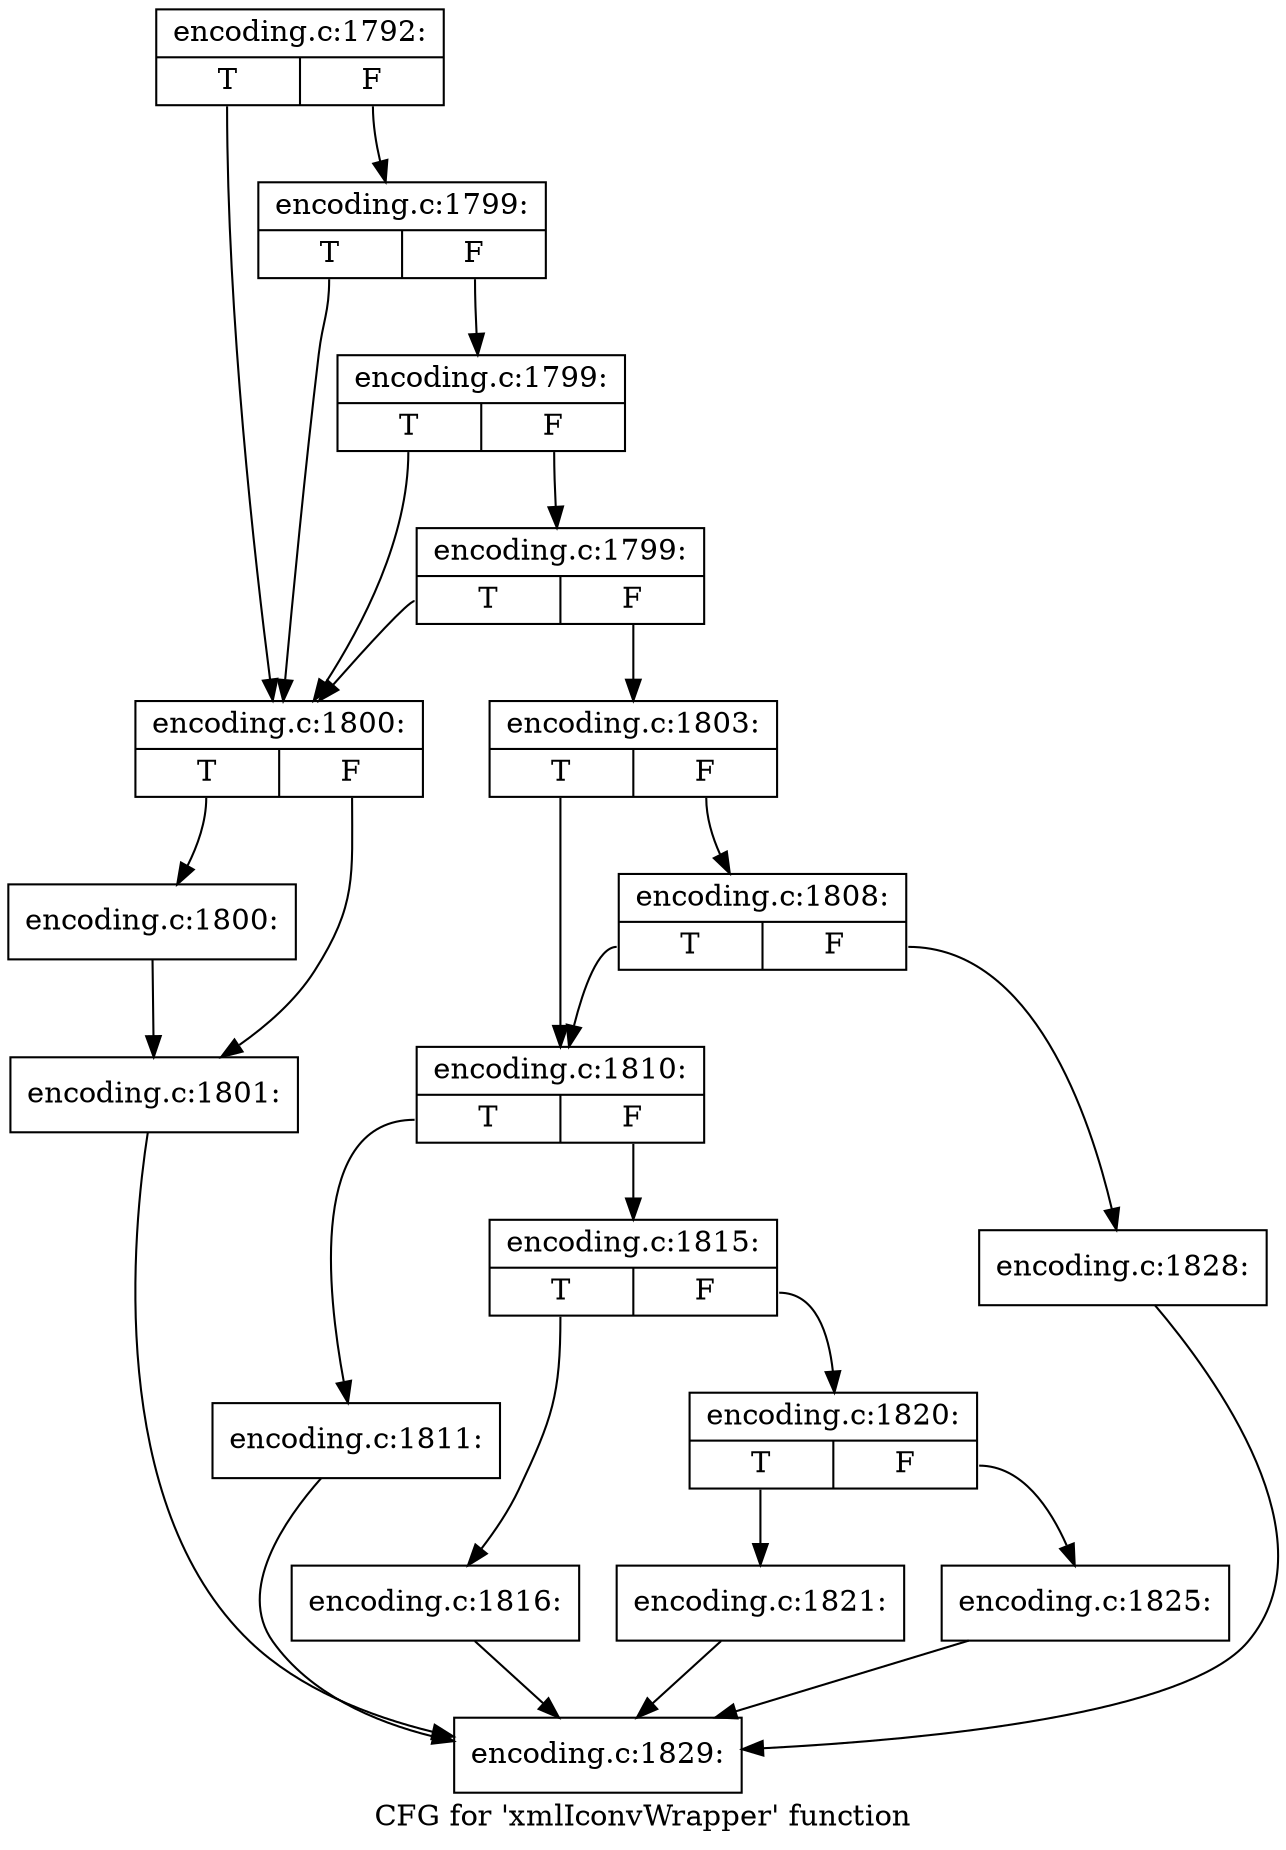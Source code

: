 digraph "CFG for 'xmlIconvWrapper' function" {
	label="CFG for 'xmlIconvWrapper' function";

	Node0x48146d0 [shape=record,label="{encoding.c:1792:|{<s0>T|<s1>F}}"];
	Node0x48146d0:s0 -> Node0x4816cd0;
	Node0x48146d0:s1 -> Node0x4816e70;
	Node0x4816e70 [shape=record,label="{encoding.c:1799:|{<s0>T|<s1>F}}"];
	Node0x4816e70:s0 -> Node0x4816cd0;
	Node0x4816e70:s1 -> Node0x4816df0;
	Node0x4816df0 [shape=record,label="{encoding.c:1799:|{<s0>T|<s1>F}}"];
	Node0x4816df0:s0 -> Node0x4816cd0;
	Node0x4816df0:s1 -> Node0x4816d70;
	Node0x4816d70 [shape=record,label="{encoding.c:1799:|{<s0>T|<s1>F}}"];
	Node0x4816d70:s0 -> Node0x4816cd0;
	Node0x4816d70:s1 -> Node0x4816d20;
	Node0x4816cd0 [shape=record,label="{encoding.c:1800:|{<s0>T|<s1>F}}"];
	Node0x4816cd0:s0 -> Node0x4817860;
	Node0x4816cd0:s1 -> Node0x48178b0;
	Node0x4817860 [shape=record,label="{encoding.c:1800:}"];
	Node0x4817860 -> Node0x48178b0;
	Node0x48178b0 [shape=record,label="{encoding.c:1801:}"];
	Node0x48178b0 -> Node0x4815180;
	Node0x4816d20 [shape=record,label="{encoding.c:1803:|{<s0>T|<s1>F}}"];
	Node0x4816d20:s0 -> Node0x4818d50;
	Node0x4816d20:s1 -> Node0x4819850;
	Node0x4819850 [shape=record,label="{encoding.c:1808:|{<s0>T|<s1>F}}"];
	Node0x4819850:s0 -> Node0x4818d50;
	Node0x4819850:s1 -> Node0x4819800;
	Node0x4818d50 [shape=record,label="{encoding.c:1810:|{<s0>T|<s1>F}}"];
	Node0x4818d50:s0 -> Node0x4819df0;
	Node0x4818d50:s1 -> Node0x4819e90;
	Node0x4819df0 [shape=record,label="{encoding.c:1811:}"];
	Node0x4819df0 -> Node0x4815180;
	Node0x4819e90 [shape=record,label="{encoding.c:1815:|{<s0>T|<s1>F}}"];
	Node0x4819e90:s0 -> Node0x481b310;
	Node0x4819e90:s1 -> Node0x481b960;
	Node0x481b310 [shape=record,label="{encoding.c:1816:}"];
	Node0x481b310 -> Node0x4815180;
	Node0x481b960 [shape=record,label="{encoding.c:1820:|{<s0>T|<s1>F}}"];
	Node0x481b960:s0 -> Node0x481bd00;
	Node0x481b960:s1 -> Node0x481bda0;
	Node0x481bd00 [shape=record,label="{encoding.c:1821:}"];
	Node0x481bd00 -> Node0x4815180;
	Node0x481bda0 [shape=record,label="{encoding.c:1825:}"];
	Node0x481bda0 -> Node0x4815180;
	Node0x4819800 [shape=record,label="{encoding.c:1828:}"];
	Node0x4819800 -> Node0x4815180;
	Node0x4815180 [shape=record,label="{encoding.c:1829:}"];
}
